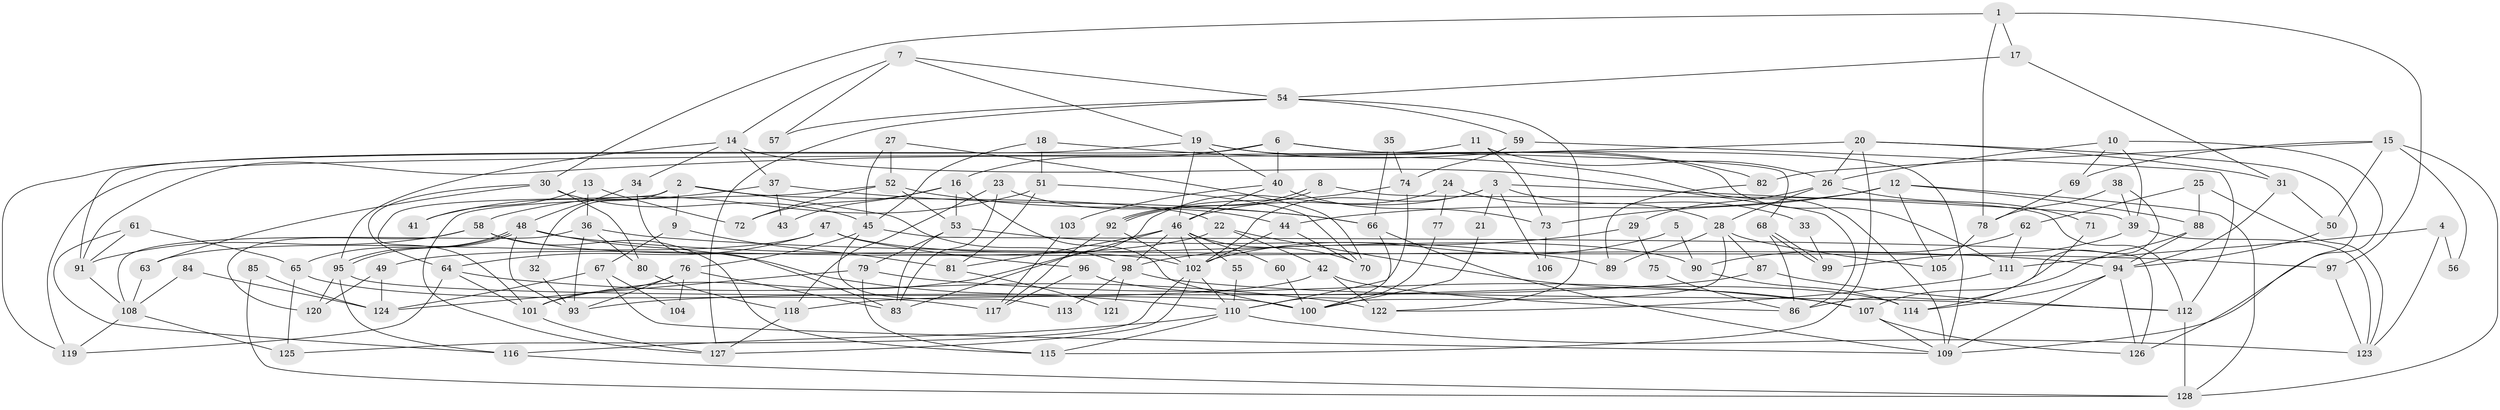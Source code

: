 // coarse degree distribution, {2: 0.19607843137254902, 4: 0.19607843137254902, 6: 0.11764705882352941, 5: 0.1568627450980392, 3: 0.09803921568627451, 10: 0.058823529411764705, 9: 0.0784313725490196, 11: 0.0196078431372549, 12: 0.0196078431372549, 17: 0.0196078431372549, 8: 0.0196078431372549, 7: 0.0196078431372549}
// Generated by graph-tools (version 1.1) at 2025/53/03/04/25 21:53:58]
// undirected, 128 vertices, 256 edges
graph export_dot {
graph [start="1"]
  node [color=gray90,style=filled];
  1;
  2;
  3;
  4;
  5;
  6;
  7;
  8;
  9;
  10;
  11;
  12;
  13;
  14;
  15;
  16;
  17;
  18;
  19;
  20;
  21;
  22;
  23;
  24;
  25;
  26;
  27;
  28;
  29;
  30;
  31;
  32;
  33;
  34;
  35;
  36;
  37;
  38;
  39;
  40;
  41;
  42;
  43;
  44;
  45;
  46;
  47;
  48;
  49;
  50;
  51;
  52;
  53;
  54;
  55;
  56;
  57;
  58;
  59;
  60;
  61;
  62;
  63;
  64;
  65;
  66;
  67;
  68;
  69;
  70;
  71;
  72;
  73;
  74;
  75;
  76;
  77;
  78;
  79;
  80;
  81;
  82;
  83;
  84;
  85;
  86;
  87;
  88;
  89;
  90;
  91;
  92;
  93;
  94;
  95;
  96;
  97;
  98;
  99;
  100;
  101;
  102;
  103;
  104;
  105;
  106;
  107;
  108;
  109;
  110;
  111;
  112;
  113;
  114;
  115;
  116;
  117;
  118;
  119;
  120;
  121;
  122;
  123;
  124;
  125;
  126;
  127;
  128;
  1 -- 30;
  1 -- 78;
  1 -- 17;
  1 -- 97;
  2 -- 98;
  2 -- 22;
  2 -- 9;
  2 -- 32;
  2 -- 101;
  3 -- 46;
  3 -- 102;
  3 -- 21;
  3 -- 33;
  3 -- 39;
  3 -- 106;
  4 -- 111;
  4 -- 123;
  4 -- 56;
  5 -- 90;
  5 -- 102;
  6 -- 16;
  6 -- 40;
  6 -- 68;
  6 -- 91;
  6 -- 109;
  7 -- 14;
  7 -- 19;
  7 -- 54;
  7 -- 57;
  8 -- 112;
  8 -- 92;
  8 -- 92;
  9 -- 81;
  9 -- 67;
  10 -- 26;
  10 -- 109;
  10 -- 39;
  10 -- 69;
  11 -- 73;
  11 -- 119;
  11 -- 26;
  12 -- 44;
  12 -- 88;
  12 -- 73;
  12 -- 105;
  12 -- 128;
  13 -- 72;
  13 -- 36;
  13 -- 41;
  14 -- 34;
  14 -- 95;
  14 -- 37;
  14 -- 86;
  15 -- 50;
  15 -- 69;
  15 -- 56;
  15 -- 82;
  15 -- 128;
  16 -- 53;
  16 -- 100;
  16 -- 43;
  16 -- 72;
  17 -- 54;
  17 -- 31;
  18 -- 45;
  18 -- 109;
  18 -- 51;
  19 -- 46;
  19 -- 119;
  19 -- 40;
  19 -- 82;
  19 -- 111;
  20 -- 115;
  20 -- 91;
  20 -- 26;
  20 -- 31;
  20 -- 126;
  21 -- 100;
  22 -- 107;
  22 -- 42;
  22 -- 49;
  23 -- 44;
  23 -- 118;
  23 -- 83;
  24 -- 28;
  24 -- 83;
  24 -- 77;
  25 -- 88;
  25 -- 123;
  25 -- 62;
  26 -- 28;
  26 -- 29;
  26 -- 71;
  27 -- 45;
  27 -- 52;
  27 -- 70;
  28 -- 100;
  28 -- 87;
  28 -- 89;
  28 -- 105;
  29 -- 98;
  29 -- 75;
  30 -- 45;
  30 -- 64;
  30 -- 63;
  30 -- 80;
  31 -- 50;
  31 -- 94;
  32 -- 93;
  33 -- 99;
  34 -- 48;
  34 -- 83;
  35 -- 74;
  35 -- 66;
  36 -- 97;
  36 -- 80;
  36 -- 93;
  36 -- 108;
  37 -- 66;
  37 -- 41;
  37 -- 43;
  38 -- 86;
  38 -- 39;
  38 -- 78;
  39 -- 99;
  39 -- 123;
  40 -- 46;
  40 -- 73;
  40 -- 103;
  42 -- 122;
  42 -- 86;
  42 -- 118;
  44 -- 102;
  44 -- 70;
  45 -- 126;
  45 -- 76;
  45 -- 113;
  46 -- 70;
  46 -- 102;
  46 -- 55;
  46 -- 60;
  46 -- 81;
  46 -- 98;
  46 -- 101;
  47 -- 64;
  47 -- 63;
  47 -- 90;
  47 -- 96;
  48 -- 94;
  48 -- 95;
  48 -- 95;
  48 -- 65;
  48 -- 93;
  48 -- 110;
  49 -- 120;
  49 -- 124;
  50 -- 94;
  51 -- 58;
  51 -- 70;
  51 -- 81;
  52 -- 53;
  52 -- 127;
  52 -- 66;
  52 -- 72;
  53 -- 89;
  53 -- 83;
  53 -- 79;
  54 -- 127;
  54 -- 57;
  54 -- 59;
  54 -- 122;
  55 -- 110;
  58 -- 102;
  58 -- 91;
  58 -- 115;
  58 -- 120;
  59 -- 112;
  59 -- 74;
  60 -- 100;
  61 -- 116;
  61 -- 65;
  61 -- 91;
  62 -- 90;
  62 -- 111;
  63 -- 108;
  64 -- 101;
  64 -- 122;
  64 -- 119;
  65 -- 125;
  65 -- 117;
  66 -- 109;
  66 -- 100;
  67 -- 124;
  67 -- 104;
  67 -- 109;
  68 -- 99;
  68 -- 99;
  68 -- 86;
  69 -- 78;
  71 -- 114;
  73 -- 106;
  74 -- 110;
  74 -- 92;
  75 -- 86;
  76 -- 101;
  76 -- 93;
  76 -- 83;
  76 -- 104;
  77 -- 110;
  78 -- 105;
  79 -- 107;
  79 -- 115;
  79 -- 124;
  80 -- 118;
  81 -- 121;
  82 -- 89;
  84 -- 108;
  84 -- 124;
  85 -- 124;
  85 -- 128;
  87 -- 93;
  87 -- 112;
  88 -- 107;
  88 -- 94;
  90 -- 114;
  91 -- 108;
  92 -- 102;
  92 -- 117;
  94 -- 109;
  94 -- 114;
  94 -- 126;
  95 -- 116;
  95 -- 100;
  95 -- 120;
  96 -- 117;
  96 -- 114;
  97 -- 123;
  98 -- 112;
  98 -- 113;
  98 -- 121;
  101 -- 127;
  102 -- 110;
  102 -- 125;
  102 -- 127;
  103 -- 117;
  107 -- 126;
  107 -- 109;
  108 -- 119;
  108 -- 125;
  110 -- 115;
  110 -- 116;
  110 -- 123;
  111 -- 122;
  112 -- 128;
  116 -- 128;
  118 -- 127;
}
